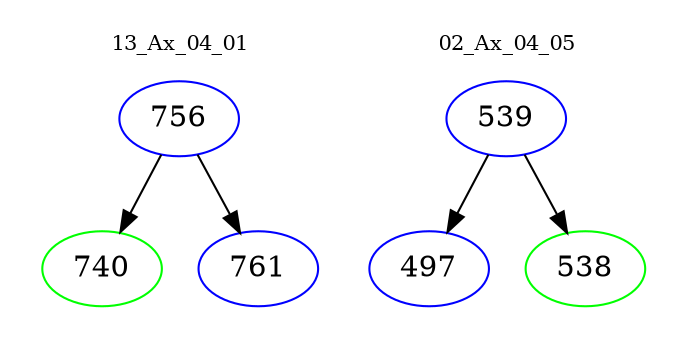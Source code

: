 digraph{
subgraph cluster_0 {
color = white
label = "13_Ax_04_01";
fontsize=10;
T0_756 [label="756", color="blue"]
T0_756 -> T0_740 [color="black"]
T0_740 [label="740", color="green"]
T0_756 -> T0_761 [color="black"]
T0_761 [label="761", color="blue"]
}
subgraph cluster_1 {
color = white
label = "02_Ax_04_05";
fontsize=10;
T1_539 [label="539", color="blue"]
T1_539 -> T1_497 [color="black"]
T1_497 [label="497", color="blue"]
T1_539 -> T1_538 [color="black"]
T1_538 [label="538", color="green"]
}
}
